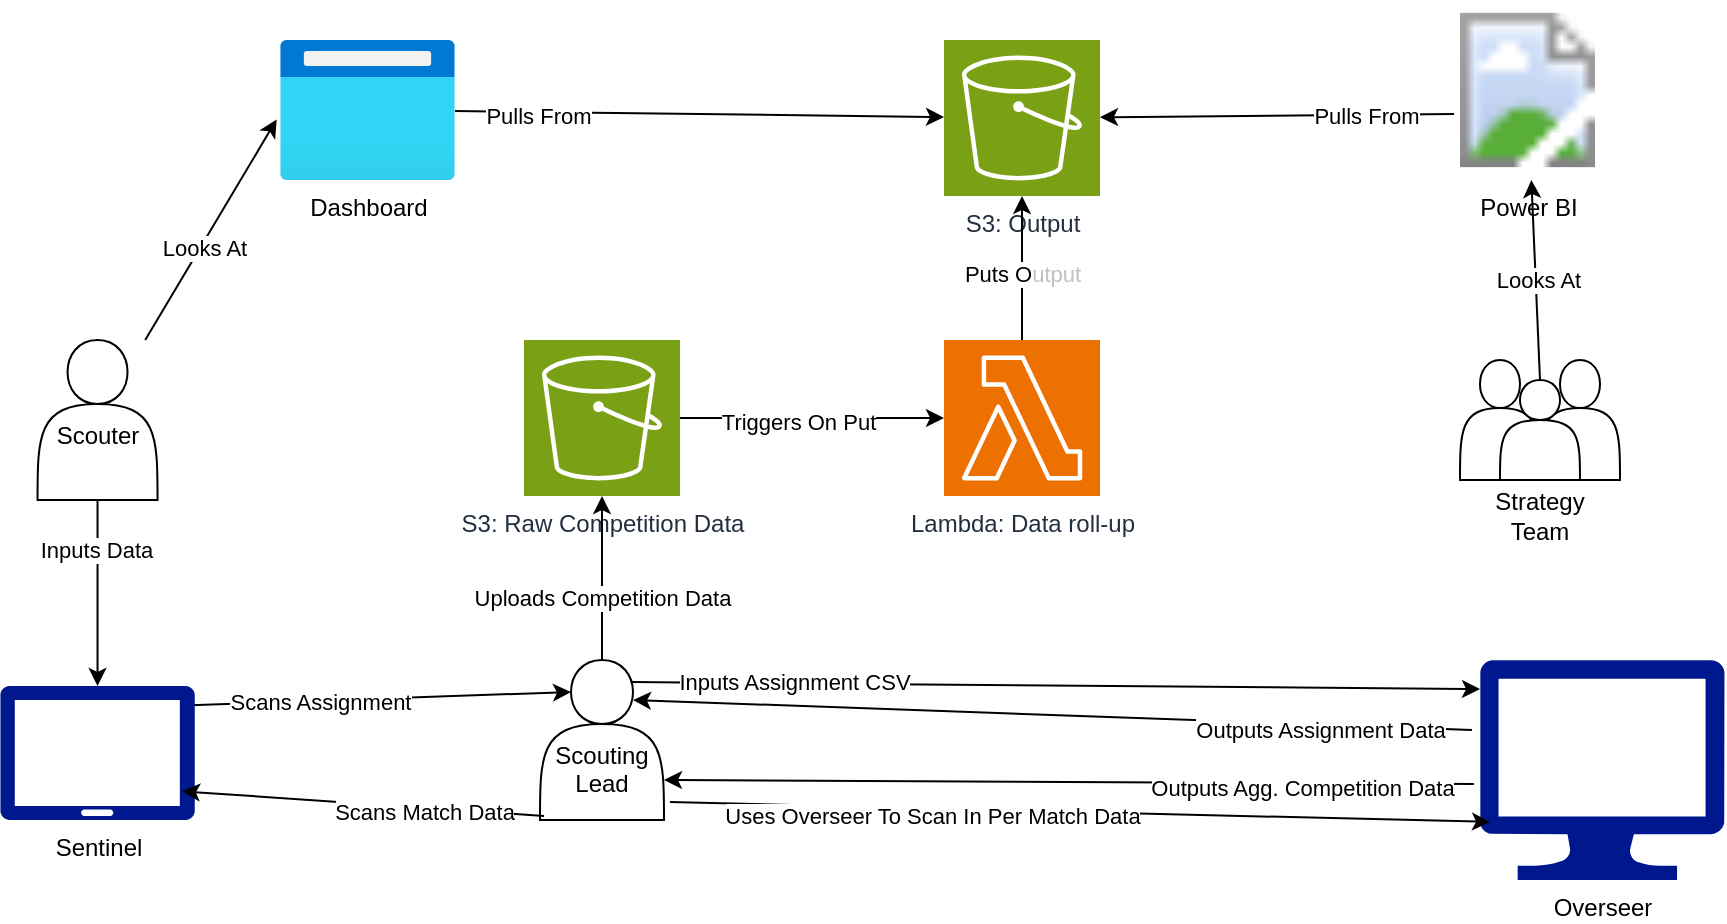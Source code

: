 <mxfile>
    <diagram id="tFrOB26WWuRaJEy1Sc20" name="Data Flow Arch">
        <mxGraphModel dx="2130" dy="1831" grid="1" gridSize="10" guides="1" tooltips="1" connect="1" arrows="1" fold="1" page="1" pageScale="1" pageWidth="850" pageHeight="1100" math="0" shadow="0">
            <root>
                <mxCell id="0"/>
                <mxCell id="1" parent="0"/>
                <mxCell id="2" value="&lt;div&gt;&lt;br&gt;&lt;/div&gt;Scouter" style="shape=actor;whiteSpace=wrap;html=1;" vertex="1" parent="1">
                    <mxGeometry x="-421.23" y="-600" width="60" height="80" as="geometry"/>
                </mxCell>
                <mxCell id="13" style="edgeStyle=none;html=1;exitX=0.937;exitY=0.145;exitDx=0;exitDy=0;exitPerimeter=0;entryX=0.25;entryY=0.2;entryDx=0;entryDy=0;entryPerimeter=0;" edge="1" parent="1" source="5" target="9">
                    <mxGeometry relative="1" as="geometry"/>
                </mxCell>
                <mxCell id="14" value="Scans Assignment" style="edgeLabel;html=1;align=center;verticalAlign=middle;resizable=0;points=[];" vertex="1" connectable="0" parent="13">
                    <mxGeometry x="-0.46" relative="1" as="geometry">
                        <mxPoint x="16" as="offset"/>
                    </mxGeometry>
                </mxCell>
                <mxCell id="5" value="Sentinel" style="sketch=0;aspect=fixed;pointerEvents=1;shadow=0;dashed=0;html=1;strokeColor=none;labelPosition=center;verticalLabelPosition=bottom;verticalAlign=top;align=center;fillColor=#00188D;shape=mxgraph.azure.tablet;" vertex="1" parent="1">
                    <mxGeometry x="-440" y="-427" width="97.54" height="67" as="geometry"/>
                </mxCell>
                <mxCell id="7" style="edgeStyle=none;html=1;entryX=0.5;entryY=0;entryDx=0;entryDy=0;entryPerimeter=0;" edge="1" parent="1" source="2" target="5">
                    <mxGeometry relative="1" as="geometry"/>
                </mxCell>
                <mxCell id="8" value="Inputs Data" style="edgeLabel;html=1;align=center;verticalAlign=middle;resizable=0;points=[];" vertex="1" connectable="0" parent="7">
                    <mxGeometry x="-0.473" y="-1" relative="1" as="geometry">
                        <mxPoint as="offset"/>
                    </mxGeometry>
                </mxCell>
                <mxCell id="9" value="&lt;div&gt;&lt;br&gt;&lt;/div&gt;&lt;div&gt;&lt;br&gt;&lt;/div&gt;Scouting Lead" style="shape=actor;whiteSpace=wrap;html=1;" vertex="1" parent="1">
                    <mxGeometry x="-170" y="-440" width="62" height="80" as="geometry"/>
                </mxCell>
                <mxCell id="10" style="edgeStyle=none;html=1;endArrow=none;endFill=0;startArrow=classic;startFill=1;entryX=0.033;entryY=0.975;entryDx=0;entryDy=0;entryPerimeter=0;exitX=0.933;exitY=0.786;exitDx=0;exitDy=0;exitPerimeter=0;" edge="1" parent="1" source="5" target="9">
                    <mxGeometry relative="1" as="geometry">
                        <mxPoint x="90" y="-350" as="targetPoint"/>
                    </mxGeometry>
                </mxCell>
                <mxCell id="11" value="Scans Match Data" style="edgeLabel;html=1;align=center;verticalAlign=middle;resizable=0;points=[];" vertex="1" connectable="0" parent="10">
                    <mxGeometry x="0.322" y="-2" relative="1" as="geometry">
                        <mxPoint x="1" as="offset"/>
                    </mxGeometry>
                </mxCell>
                <mxCell id="18" value="Overseer" style="sketch=0;aspect=fixed;pointerEvents=1;shadow=0;dashed=0;html=1;strokeColor=none;labelPosition=center;verticalLabelPosition=bottom;verticalAlign=top;align=center;fillColor=#00188D;shape=mxgraph.azure.computer" vertex="1" parent="1">
                    <mxGeometry x="300" y="-440" width="122.23" height="110" as="geometry"/>
                </mxCell>
                <mxCell id="21" style="edgeStyle=none;html=1;exitX=-0.033;exitY=0.318;exitDx=0;exitDy=0;exitPerimeter=0;entryX=0.75;entryY=0.25;entryDx=0;entryDy=0;entryPerimeter=0;" edge="1" parent="1" source="18" target="9">
                    <mxGeometry relative="1" as="geometry"/>
                </mxCell>
                <mxCell id="37" value="Outputs Assignment Data" style="edgeLabel;html=1;align=center;verticalAlign=middle;resizable=0;points=[];" vertex="1" connectable="0" parent="21">
                    <mxGeometry x="-0.639" y="2" relative="1" as="geometry">
                        <mxPoint as="offset"/>
                    </mxGeometry>
                </mxCell>
                <mxCell id="23" style="edgeStyle=none;html=1;exitX=1.048;exitY=0.888;exitDx=0;exitDy=0;exitPerimeter=0;entryX=0.041;entryY=0.736;entryDx=0;entryDy=0;entryPerimeter=0;" edge="1" parent="1" source="9" target="18">
                    <mxGeometry relative="1" as="geometry">
                        <mxPoint x="340" y="-360" as="targetPoint"/>
                    </mxGeometry>
                </mxCell>
                <mxCell id="45" value="Uses Overseer To Scan In Per Match Data" style="edgeLabel;html=1;align=center;verticalAlign=middle;resizable=0;points=[];" vertex="1" connectable="0" parent="23">
                    <mxGeometry x="-0.362" y="-4" relative="1" as="geometry">
                        <mxPoint as="offset"/>
                    </mxGeometry>
                </mxCell>
                <mxCell id="25" style="edgeStyle=none;html=1;entryX=1;entryY=0.75;entryDx=0;entryDy=0;exitX=-0.025;exitY=0.564;exitDx=0;exitDy=0;exitPerimeter=0;" edge="1" parent="1" source="18" target="9">
                    <mxGeometry relative="1" as="geometry"/>
                </mxCell>
                <mxCell id="36" value="Outputs Agg. Competition Data" style="edgeLabel;html=1;align=center;verticalAlign=middle;resizable=0;points=[];" vertex="1" connectable="0" parent="25">
                    <mxGeometry x="-0.576" y="2" relative="1" as="geometry">
                        <mxPoint as="offset"/>
                    </mxGeometry>
                </mxCell>
                <mxCell id="49" style="edgeStyle=none;html=1;" edge="1" parent="1" source="27" target="46">
                    <mxGeometry relative="1" as="geometry"/>
                </mxCell>
                <mxCell id="52" value="Triggers On Put" style="edgeLabel;html=1;align=center;verticalAlign=middle;resizable=0;points=[];" vertex="1" connectable="0" parent="49">
                    <mxGeometry x="-0.107" y="-2" relative="1" as="geometry">
                        <mxPoint as="offset"/>
                    </mxGeometry>
                </mxCell>
                <mxCell id="27" value="S3: Raw Competition Data" style="sketch=0;points=[[0,0,0],[0.25,0,0],[0.5,0,0],[0.75,0,0],[1,0,0],[0,1,0],[0.25,1,0],[0.5,1,0],[0.75,1,0],[1,1,0],[0,0.25,0],[0,0.5,0],[0,0.75,0],[1,0.25,0],[1,0.5,0],[1,0.75,0]];outlineConnect=0;fontColor=#232F3E;fillColor=#7AA116;strokeColor=#ffffff;dashed=0;verticalLabelPosition=bottom;verticalAlign=top;align=center;html=1;fontSize=12;fontStyle=0;aspect=fixed;shape=mxgraph.aws4.resourceIcon;resIcon=mxgraph.aws4.s3;" vertex="1" parent="1">
                    <mxGeometry x="-178" y="-600" width="78" height="78" as="geometry"/>
                </mxCell>
                <mxCell id="33" style="edgeStyle=none;html=1;exitX=0.742;exitY=0.138;exitDx=0;exitDy=0;exitPerimeter=0;entryX=0;entryY=0.132;entryDx=0;entryDy=0;entryPerimeter=0;" edge="1" parent="1" source="9" target="18">
                    <mxGeometry relative="1" as="geometry">
                        <mxPoint x="330" y="-421" as="targetPoint"/>
                    </mxGeometry>
                </mxCell>
                <mxCell id="41" value="Inputs Assignment CSV" style="edgeLabel;html=1;align=center;verticalAlign=middle;resizable=0;points=[];" vertex="1" connectable="0" parent="33">
                    <mxGeometry x="-0.617" y="1" relative="1" as="geometry">
                        <mxPoint as="offset"/>
                    </mxGeometry>
                </mxCell>
                <mxCell id="46" value="Lambda: Data roll-up" style="sketch=0;points=[[0,0,0],[0.25,0,0],[0.5,0,0],[0.75,0,0],[1,0,0],[0,1,0],[0.25,1,0],[0.5,1,0],[0.75,1,0],[1,1,0],[0,0.25,0],[0,0.5,0],[0,0.75,0],[1,0.25,0],[1,0.5,0],[1,0.75,0]];outlineConnect=0;fontColor=#232F3E;fillColor=#ED7100;strokeColor=#ffffff;dashed=0;verticalLabelPosition=bottom;verticalAlign=top;align=center;html=1;fontSize=12;fontStyle=0;aspect=fixed;shape=mxgraph.aws4.resourceIcon;resIcon=mxgraph.aws4.lambda;" vertex="1" parent="1">
                    <mxGeometry x="32" y="-600" width="78" height="78" as="geometry"/>
                </mxCell>
                <mxCell id="47" style="edgeStyle=none;html=1;entryX=0.5;entryY=1;entryDx=0;entryDy=0;entryPerimeter=0;" edge="1" parent="1" source="9" target="27">
                    <mxGeometry relative="1" as="geometry"/>
                </mxCell>
                <mxCell id="48" value="Uploads Competition Data" style="edgeLabel;html=1;align=center;verticalAlign=middle;resizable=0;points=[];" vertex="1" connectable="0" parent="47">
                    <mxGeometry x="-0.234" relative="1" as="geometry">
                        <mxPoint as="offset"/>
                    </mxGeometry>
                </mxCell>
                <mxCell id="53" value="S3: Output" style="sketch=0;points=[[0,0,0],[0.25,0,0],[0.5,0,0],[0.75,0,0],[1,0,0],[0,1,0],[0.25,1,0],[0.5,1,0],[0.75,1,0],[1,1,0],[0,0.25,0],[0,0.5,0],[0,0.75,0],[1,0.25,0],[1,0.5,0],[1,0.75,0]];outlineConnect=0;fontColor=#232F3E;fillColor=#7AA116;strokeColor=#ffffff;dashed=0;verticalLabelPosition=bottom;verticalAlign=top;align=center;html=1;fontSize=12;fontStyle=0;aspect=fixed;shape=mxgraph.aws4.resourceIcon;resIcon=mxgraph.aws4.s3;" vertex="1" parent="1">
                    <mxGeometry x="32" y="-750" width="78" height="78" as="geometry"/>
                </mxCell>
                <mxCell id="54" style="edgeStyle=none;html=1;entryX=0.5;entryY=1;entryDx=0;entryDy=0;entryPerimeter=0;" edge="1" parent="1" source="46" target="53">
                    <mxGeometry relative="1" as="geometry"/>
                </mxCell>
                <mxCell id="55" value="Puts O&lt;span style=&quot;color: rgb(192, 192, 192); background-color: light-dark(#ffffff, var(--ge-dark-color, #121212));&quot;&gt;utput&lt;/span&gt;" style="edgeLabel;html=1;align=center;verticalAlign=middle;resizable=0;points=[];" vertex="1" connectable="0" parent="54">
                    <mxGeometry x="-0.083" relative="1" as="geometry">
                        <mxPoint as="offset"/>
                    </mxGeometry>
                </mxCell>
                <mxCell id="63" style="edgeStyle=none;html=1;" edge="1" parent="1" source="62" target="53">
                    <mxGeometry relative="1" as="geometry"/>
                </mxCell>
                <mxCell id="65" value="Pulls From" style="edgeLabel;html=1;align=center;verticalAlign=middle;resizable=0;points=[];" vertex="1" connectable="0" parent="63">
                    <mxGeometry x="-0.666" y="-2" relative="1" as="geometry">
                        <mxPoint as="offset"/>
                    </mxGeometry>
                </mxCell>
                <mxCell id="62" value="Dashboard" style="image;aspect=fixed;html=1;points=[];align=center;fontSize=12;image=img/lib/azure2/general/Browser.svg;" vertex="1" parent="1">
                    <mxGeometry x="-300" y="-750" width="87.5" height="70" as="geometry"/>
                </mxCell>
                <mxCell id="66" style="edgeStyle=none;html=1;entryX=-0.019;entryY=0.567;entryDx=0;entryDy=0;entryPerimeter=0;" edge="1" parent="1">
                    <mxGeometry relative="1" as="geometry">
                        <mxPoint x="-367.395" y="-600" as="sourcePoint"/>
                        <mxPoint x="-301.662" y="-710.31" as="targetPoint"/>
                    </mxGeometry>
                </mxCell>
                <mxCell id="67" value="Looks At" style="edgeLabel;html=1;align=center;verticalAlign=middle;resizable=0;points=[];" vertex="1" connectable="0" parent="66">
                    <mxGeometry x="-0.158" y="-2" relative="1" as="geometry">
                        <mxPoint y="-1" as="offset"/>
                    </mxGeometry>
                </mxCell>
                <mxCell id="70" style="edgeStyle=none;html=1;exitX=-0.044;exitY=0.633;exitDx=0;exitDy=0;exitPerimeter=0;" edge="1" parent="1" source="68" target="53">
                    <mxGeometry relative="1" as="geometry"/>
                </mxCell>
                <mxCell id="71" value="Pulls From" style="edgeLabel;html=1;align=center;verticalAlign=middle;resizable=0;points=[];" vertex="1" connectable="0" parent="70">
                    <mxGeometry x="-0.503" relative="1" as="geometry">
                        <mxPoint as="offset"/>
                    </mxGeometry>
                </mxCell>
                <mxCell id="68" value="Power BI" style="image;aspect=fixed;html=1;points=[];align=center;fontSize=12;image=img/lib/azure2/power_platform/PowerBI.svg;" vertex="1" parent="1">
                    <mxGeometry x="290" y="-770" width="67.5" height="90" as="geometry"/>
                </mxCell>
                <mxCell id="75" value="" style="group" vertex="1" connectable="0" parent="1">
                    <mxGeometry x="290" y="-590" width="80" height="60" as="geometry"/>
                </mxCell>
                <mxCell id="72" value="" style="shape=actor;whiteSpace=wrap;html=1;" vertex="1" parent="75">
                    <mxGeometry width="40" height="60" as="geometry"/>
                </mxCell>
                <mxCell id="73" value="" style="shape=actor;whiteSpace=wrap;html=1;" vertex="1" parent="75">
                    <mxGeometry x="40" width="40" height="60" as="geometry"/>
                </mxCell>
                <mxCell id="74" value="&lt;div&gt;&lt;br&gt;&lt;/div&gt;&lt;div&gt;&lt;br&gt;&lt;/div&gt;&lt;div&gt;&lt;br&gt;&lt;/div&gt;&lt;div&gt;&lt;br&gt;&lt;/div&gt;&lt;div&gt;&lt;br&gt;&lt;/div&gt;&lt;div&gt;&lt;br&gt;&lt;/div&gt;Strategy&lt;br&gt;Team" style="shape=actor;whiteSpace=wrap;html=1;" vertex="1" parent="75">
                    <mxGeometry x="20" y="10" width="40" height="50" as="geometry"/>
                </mxCell>
                <mxCell id="78" style="edgeStyle=none;html=1;exitX=0.5;exitY=0;exitDx=0;exitDy=0;" edge="1" parent="1" source="74" target="68">
                    <mxGeometry relative="1" as="geometry"/>
                </mxCell>
                <mxCell id="79" value="Looks At" style="edgeLabel;html=1;align=center;verticalAlign=middle;resizable=0;points=[];" vertex="1" connectable="0" parent="78">
                    <mxGeometry x="0.005" y="-1" relative="1" as="geometry">
                        <mxPoint as="offset"/>
                    </mxGeometry>
                </mxCell>
            </root>
        </mxGraphModel>
    </diagram>
</mxfile>